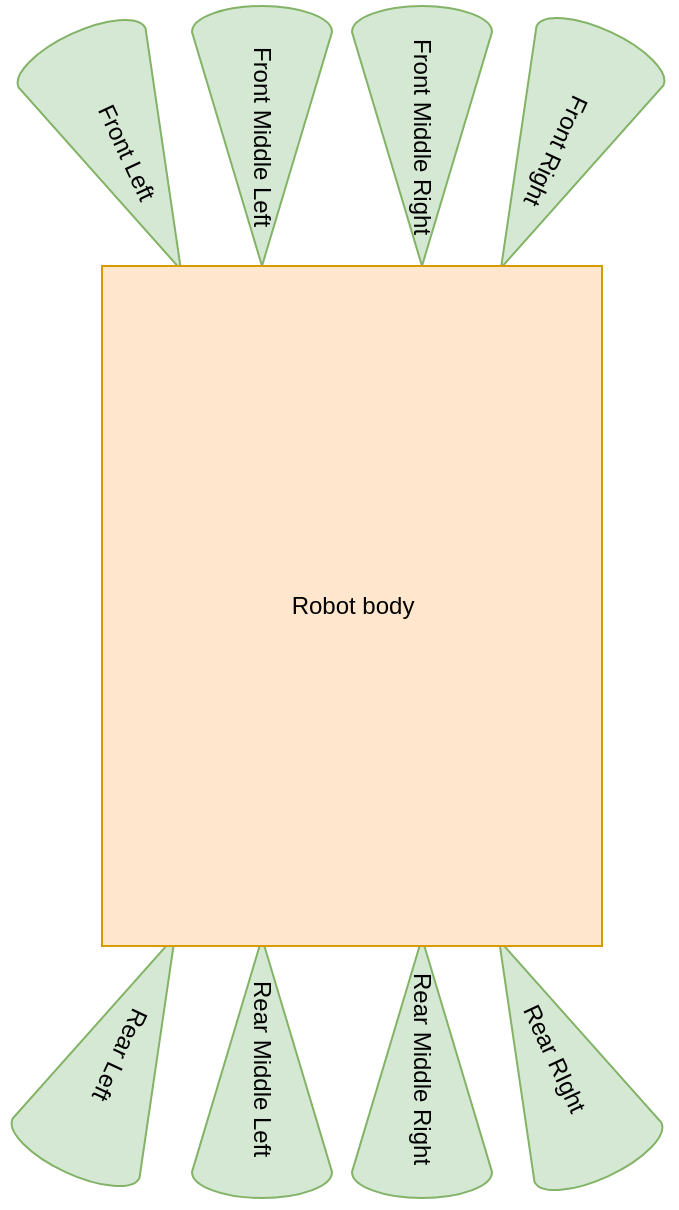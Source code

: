 <mxfile version="14.9.6" type="device"><diagram id="HGPyCiICdfS5DAGlcdzs" name="Page-1"><mxGraphModel dx="1355" dy="825" grid="1" gridSize="10" guides="1" tooltips="1" connect="1" arrows="1" fold="1" page="1" pageScale="1" pageWidth="850" pageHeight="1100" math="0" shadow="0"><root><mxCell id="0"/><mxCell id="1" parent="0"/><mxCell id="VnnRFlHXjfCYbWeZjgLN-2" value="Front Middle Left" style="verticalLabelPosition=middle;verticalAlign=middle;shape=mxgraph.basic.cone2;dx=0.5;dy=0.9;rotation=-180;fillColor=#d5e8d4;strokeColor=#82b366;horizontal=0;align=center;textDirection=ltr;html=1;labelPosition=center;" vertex="1" parent="1"><mxGeometry x="285" y="110" width="70" height="130" as="geometry"/></mxCell><mxCell id="VnnRFlHXjfCYbWeZjgLN-3" value="Front Middle Right" style="verticalLabelPosition=middle;verticalAlign=middle;html=1;shape=mxgraph.basic.cone2;dx=0.5;dy=0.9;rotation=-180;fillColor=#d5e8d4;strokeColor=#82b366;labelPosition=center;align=center;horizontal=0;" vertex="1" parent="1"><mxGeometry x="365" y="110" width="70" height="130" as="geometry"/></mxCell><mxCell id="VnnRFlHXjfCYbWeZjgLN-4" value="Front Right" style="verticalLabelPosition=middle;verticalAlign=middle;html=1;shape=mxgraph.basic.cone2;dx=0.5;dy=0.9;rotation=-155;fillColor=#d5e8d4;strokeColor=#82b366;horizontal=0;labelPosition=center;align=center;" vertex="1" parent="1"><mxGeometry x="432" y="117" width="70" height="130" as="geometry"/></mxCell><mxCell id="VnnRFlHXjfCYbWeZjgLN-5" value="Front Left" style="verticalLabelPosition=middle;verticalAlign=middle;html=1;shape=mxgraph.basic.cone2;dx=0.5;dy=0.9;rotation=155;flipH=0;flipV=0;fillColor=#d5e8d4;strokeColor=#82b366;labelPosition=center;align=center;horizontal=0;" vertex="1" parent="1"><mxGeometry x="217" y="118" width="70" height="130" as="geometry"/></mxCell><mxCell id="VnnRFlHXjfCYbWeZjgLN-6" value="Rear Middle Left" style="verticalLabelPosition=middle;verticalAlign=middle;html=1;shape=mxgraph.basic.cone2;dx=0.5;dy=0.9;rotation=-180;direction=west;fillColor=#d5e8d4;strokeColor=#82b366;labelPosition=center;align=center;horizontal=0;" vertex="1" parent="1"><mxGeometry x="285" y="576" width="70" height="130" as="geometry"/></mxCell><mxCell id="VnnRFlHXjfCYbWeZjgLN-7" value="Rear Middle Right" style="verticalLabelPosition=middle;verticalAlign=middle;html=1;shape=mxgraph.basic.cone2;dx=0.5;dy=0.9;rotation=-180;direction=west;fillColor=#d5e8d4;strokeColor=#82b366;labelPosition=center;align=center;horizontal=0;" vertex="1" parent="1"><mxGeometry x="365" y="576" width="70" height="130" as="geometry"/></mxCell><mxCell id="VnnRFlHXjfCYbWeZjgLN-8" value="Rear Left" style="verticalLabelPosition=middle;verticalAlign=middle;html=1;shape=mxgraph.basic.cone2;dx=0.5;dy=0.9;rotation=-155;direction=west;fillColor=#d5e8d4;strokeColor=#82b366;labelPosition=center;align=center;horizontal=0;" vertex="1" parent="1"><mxGeometry x="214" y="569" width="70" height="130" as="geometry"/></mxCell><mxCell id="VnnRFlHXjfCYbWeZjgLN-9" value="Rear RIght" style="verticalLabelPosition=middle;verticalAlign=middle;html=1;shape=mxgraph.basic.cone2;dx=0.5;dy=0.9;rotation=155;flipH=0;flipV=0;direction=west;fillColor=#d5e8d4;strokeColor=#82b366;horizontal=0;labelPosition=center;align=center;" vertex="1" parent="1"><mxGeometry x="431" y="571" width="70" height="130" as="geometry"/></mxCell><mxCell id="VnnRFlHXjfCYbWeZjgLN-10" value="Robot body" style="verticalLabelPosition=middle;verticalAlign=middle;html=1;shape=mxgraph.basic.rect;fillColor2=none;strokeWidth=1;size=20;indent=5;fillColor=#ffe6cc;strokeColor=#d79b00;labelPosition=center;align=center;" vertex="1" parent="1"><mxGeometry x="240" y="240" width="250" height="340" as="geometry"/></mxCell></root></mxGraphModel></diagram></mxfile>